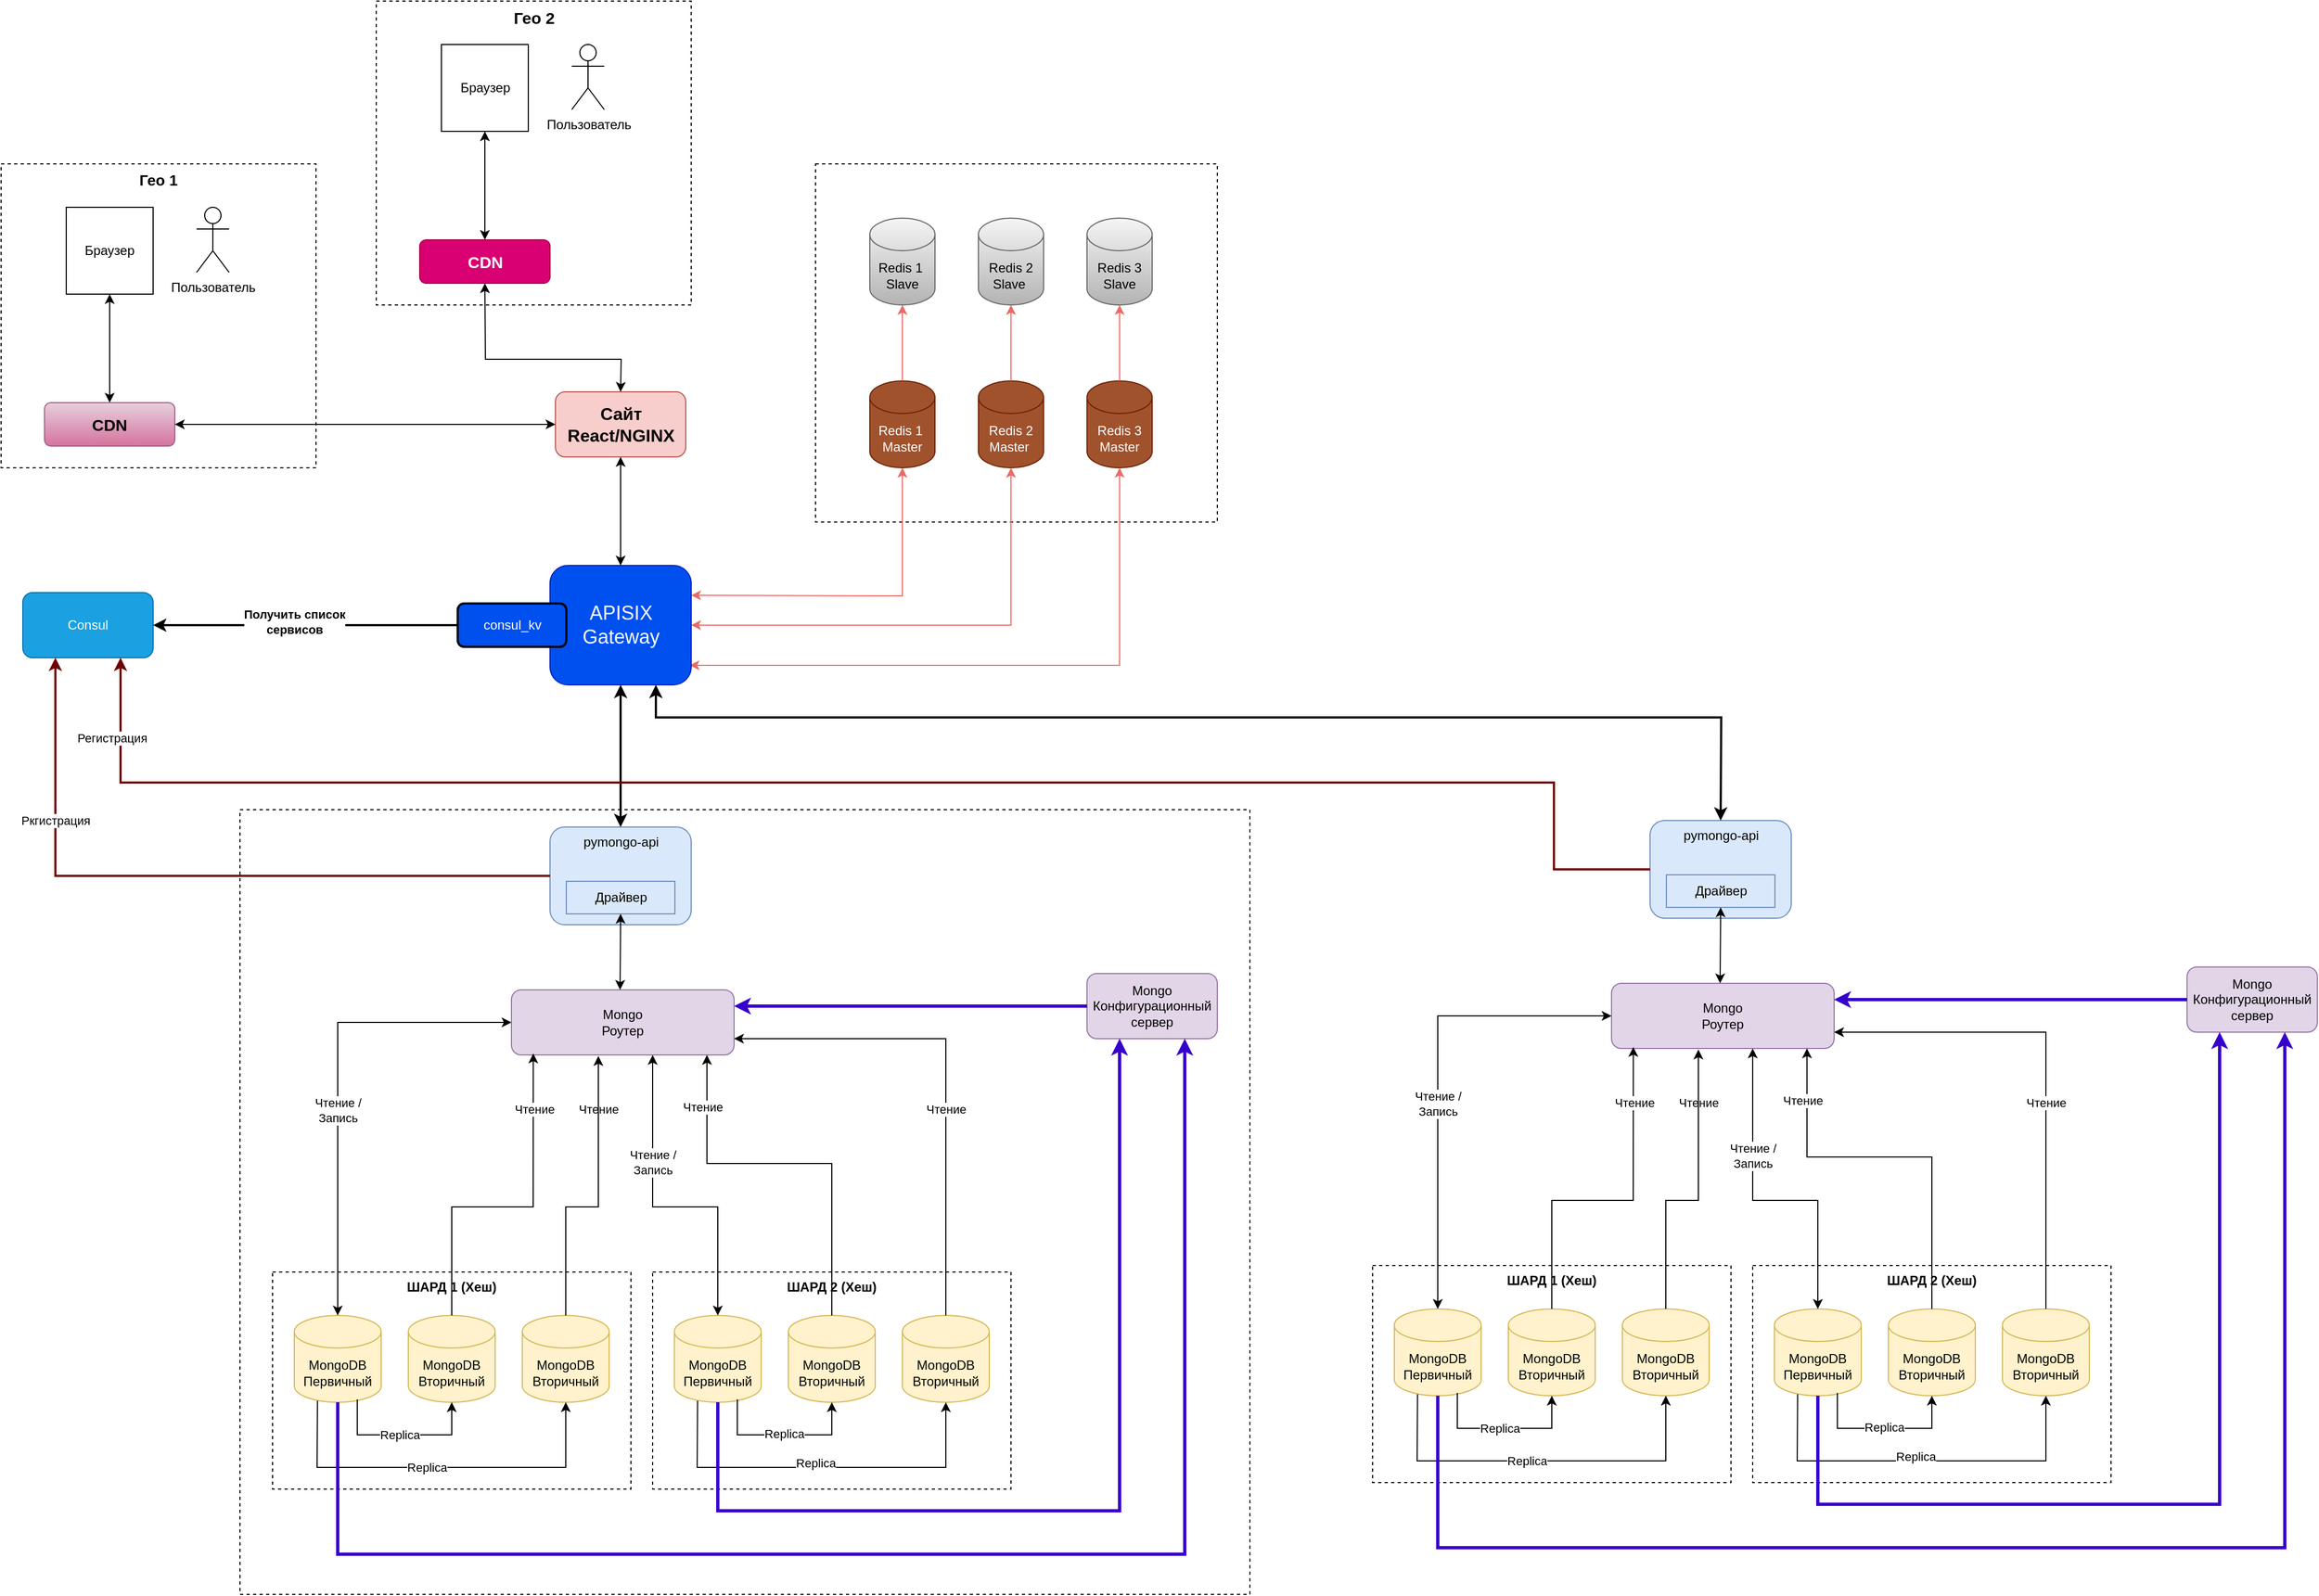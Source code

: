 <mxfile version="24.7.5">
  <diagram name="Page-1" id="-H_mtQnk-PTXWXPvYvuk">
    <mxGraphModel dx="3367" dy="2125" grid="1" gridSize="10" guides="1" tooltips="1" connect="1" arrows="1" fold="1" page="1" pageScale="1" pageWidth="1169" pageHeight="827" math="0" shadow="0">
      <root>
        <mxCell id="0" />
        <mxCell id="1" parent="0" />
        <mxCell id="ZUUHOJg07b7I1cJOD8nX-75" value="" style="rounded=0;whiteSpace=wrap;html=1;dashed=1;" vertex="1" parent="1">
          <mxGeometry x="560" y="-380" width="370" height="330" as="geometry" />
        </mxCell>
        <mxCell id="ZUUHOJg07b7I1cJOD8nX-64" value="&lt;b&gt;&lt;font style=&quot;font-size: 14px;&quot;&gt;Гео 1&lt;/font&gt;&lt;/b&gt;" style="rounded=0;whiteSpace=wrap;html=1;dashed=1;verticalAlign=top;" vertex="1" parent="1">
          <mxGeometry x="-190" y="-380" width="290" height="280" as="geometry" />
        </mxCell>
        <mxCell id="ZUUHOJg07b7I1cJOD8nX-44" value="" style="rounded=0;whiteSpace=wrap;html=1;dashed=1;" vertex="1" parent="1">
          <mxGeometry x="30" y="215" width="930" height="723" as="geometry" />
        </mxCell>
        <mxCell id="fE4snNQdPKnm9zDVm4k2-3" value="&lt;b&gt;ШАРД 1 (Хеш)&lt;/b&gt;" style="rounded=0;whiteSpace=wrap;html=1;dashed=1;verticalAlign=top;" parent="1" vertex="1">
          <mxGeometry x="60" y="641" width="330" height="200" as="geometry" />
        </mxCell>
        <mxCell id="zA23MoTUsTF4_91t8viU-2" value="MongoDB&lt;div&gt;Первичный&lt;/div&gt;" style="shape=cylinder3;whiteSpace=wrap;html=1;boundedLbl=1;backgroundOutline=1;size=15;fillColor=#fff2cc;strokeColor=#d6b656;" parent="1" vertex="1">
          <mxGeometry x="80" y="681" width="80" height="80" as="geometry" />
        </mxCell>
        <mxCell id="fE4snNQdPKnm9zDVm4k2-55" style="edgeStyle=orthogonalEdgeStyle;rounded=0;orthogonalLoop=1;jettySize=auto;html=1;exitX=0.5;exitY=1;exitDx=0;exitDy=0;entryX=0.5;entryY=1;entryDx=0;entryDy=0;" parent="1" source="zA23MoTUsTF4_91t8viU-3" target="fE4snNQdPKnm9zDVm4k2-12" edge="1">
          <mxGeometry relative="1" as="geometry" />
        </mxCell>
        <mxCell id="zA23MoTUsTF4_91t8viU-3" value="pymongo-api" style="rounded=1;whiteSpace=wrap;html=1;verticalAlign=top;fillColor=#dae8fc;strokeColor=#6c8ebf;" parent="1" vertex="1">
          <mxGeometry x="315.5" y="231" width="130" height="90" as="geometry" />
        </mxCell>
        <mxCell id="zA23MoTUsTF4_91t8viU-4" style="edgeStyle=orthogonalEdgeStyle;rounded=0;orthogonalLoop=1;jettySize=auto;html=1;exitX=0.5;exitY=1;exitDx=0;exitDy=0;" parent="1" source="zA23MoTUsTF4_91t8viU-3" target="zA23MoTUsTF4_91t8viU-3" edge="1">
          <mxGeometry relative="1" as="geometry" />
        </mxCell>
        <mxCell id="fE4snNQdPKnm9zDVm4k2-1" value="MongoDB&lt;div&gt;Вторичный&lt;/div&gt;" style="shape=cylinder3;whiteSpace=wrap;html=1;boundedLbl=1;backgroundOutline=1;size=15;fillColor=#fff2cc;strokeColor=#d6b656;" parent="1" vertex="1">
          <mxGeometry x="185" y="681" width="80" height="80" as="geometry" />
        </mxCell>
        <mxCell id="fE4snNQdPKnm9zDVm4k2-2" value="MongoDB&lt;div&gt;Вторичный&lt;/div&gt;" style="shape=cylinder3;whiteSpace=wrap;html=1;boundedLbl=1;backgroundOutline=1;size=15;fillColor=#fff2cc;strokeColor=#d6b656;" parent="1" vertex="1">
          <mxGeometry x="290" y="681" width="80" height="80" as="geometry" />
        </mxCell>
        <mxCell id="fE4snNQdPKnm9zDVm4k2-4" value="Mongo&lt;div&gt;Роутер&lt;/div&gt;" style="rounded=1;whiteSpace=wrap;html=1;fillColor=#e1d5e7;strokeColor=#9673a6;" parent="1" vertex="1">
          <mxGeometry x="280" y="381" width="205" height="60" as="geometry" />
        </mxCell>
        <mxCell id="fE4snNQdPKnm9zDVm4k2-10" value="Mongo&lt;div&gt;Конфигурационный&lt;/div&gt;&lt;div&gt;сервер&lt;/div&gt;" style="rounded=1;whiteSpace=wrap;html=1;fillColor=#e1d5e7;strokeColor=#9673a6;" parent="1" vertex="1">
          <mxGeometry x="810" y="366" width="120" height="60" as="geometry" />
        </mxCell>
        <mxCell id="fE4snNQdPKnm9zDVm4k2-12" value="Драйвер" style="rounded=0;whiteSpace=wrap;html=1;fillColor=#dae8fc;strokeColor=#6c8ebf;" parent="1" vertex="1">
          <mxGeometry x="330.5" y="281" width="100" height="30" as="geometry" />
        </mxCell>
        <mxCell id="fE4snNQdPKnm9zDVm4k2-14" value="" style="endArrow=classic;startArrow=classic;html=1;rounded=0;entryX=0;entryY=0.5;entryDx=0;entryDy=0;" parent="1" source="zA23MoTUsTF4_91t8viU-2" target="fE4snNQdPKnm9zDVm4k2-4" edge="1">
          <mxGeometry width="50" height="50" relative="1" as="geometry">
            <mxPoint x="190" y="571" as="sourcePoint" />
            <mxPoint x="180" y="431" as="targetPoint" />
            <Array as="points">
              <mxPoint x="120" y="581" />
              <mxPoint x="120" y="411" />
            </Array>
          </mxGeometry>
        </mxCell>
        <mxCell id="fE4snNQdPKnm9zDVm4k2-21" value="Чтение /&lt;div&gt;Запись&lt;/div&gt;" style="edgeLabel;html=1;align=center;verticalAlign=middle;resizable=0;points=[];" parent="fE4snNQdPKnm9zDVm4k2-14" vertex="1" connectable="0">
          <mxGeometry x="0.114" y="-2" relative="1" as="geometry">
            <mxPoint x="-2" y="50" as="offset" />
          </mxGeometry>
        </mxCell>
        <mxCell id="fE4snNQdPKnm9zDVm4k2-15" value="" style="endArrow=classic;html=1;rounded=0;exitX=0.267;exitY=0.983;exitDx=0;exitDy=0;exitPerimeter=0;" parent="1" source="zA23MoTUsTF4_91t8viU-2" target="fE4snNQdPKnm9zDVm4k2-2" edge="1">
          <mxGeometry width="50" height="50" relative="1" as="geometry">
            <mxPoint x="160" y="971" as="sourcePoint" />
            <mxPoint x="210" y="921" as="targetPoint" />
            <Array as="points">
              <mxPoint x="101" y="821" />
              <mxPoint x="330" y="821" />
            </Array>
          </mxGeometry>
        </mxCell>
        <mxCell id="fE4snNQdPKnm9zDVm4k2-47" value="Replica" style="edgeLabel;html=1;align=center;verticalAlign=middle;resizable=0;points=[];" parent="fE4snNQdPKnm9zDVm4k2-15" vertex="1" connectable="0">
          <mxGeometry x="-0.075" y="4" relative="1" as="geometry">
            <mxPoint y="4" as="offset" />
          </mxGeometry>
        </mxCell>
        <mxCell id="fE4snNQdPKnm9zDVm4k2-16" value="" style="endArrow=classic;html=1;rounded=0;exitX=0.725;exitY=0.967;exitDx=0;exitDy=0;exitPerimeter=0;entryX=0.5;entryY=1;entryDx=0;entryDy=0;entryPerimeter=0;" parent="1" source="zA23MoTUsTF4_91t8viU-2" target="fE4snNQdPKnm9zDVm4k2-1" edge="1">
          <mxGeometry width="50" height="50" relative="1" as="geometry">
            <mxPoint x="180" y="961" as="sourcePoint" />
            <mxPoint x="230" y="911" as="targetPoint" />
            <Array as="points">
              <mxPoint x="138" y="791" />
              <mxPoint x="225" y="791" />
            </Array>
          </mxGeometry>
        </mxCell>
        <mxCell id="fE4snNQdPKnm9zDVm4k2-46" value="Replica" style="edgeLabel;html=1;align=center;verticalAlign=middle;resizable=0;points=[];" parent="fE4snNQdPKnm9zDVm4k2-16" vertex="1" connectable="0">
          <mxGeometry x="-0.047" relative="1" as="geometry">
            <mxPoint as="offset" />
          </mxGeometry>
        </mxCell>
        <mxCell id="fE4snNQdPKnm9zDVm4k2-17" value="" style="endArrow=classic;startArrow=none;html=1;rounded=0;exitX=0.5;exitY=0;exitDx=0;exitDy=0;exitPerimeter=0;endFill=1;startFill=0;entryX=0.098;entryY=0.978;entryDx=0;entryDy=0;entryPerimeter=0;" parent="1" source="fE4snNQdPKnm9zDVm4k2-1" target="fE4snNQdPKnm9zDVm4k2-4" edge="1">
          <mxGeometry width="50" height="50" relative="1" as="geometry">
            <mxPoint x="130" y="691" as="sourcePoint" />
            <mxPoint x="240" y="411" as="targetPoint" />
            <Array as="points">
              <mxPoint x="225" y="581" />
              <mxPoint x="300" y="581" />
            </Array>
          </mxGeometry>
        </mxCell>
        <mxCell id="fE4snNQdPKnm9zDVm4k2-20" value="Чтение" style="edgeLabel;html=1;align=center;verticalAlign=middle;resizable=0;points=[];" parent="fE4snNQdPKnm9zDVm4k2-17" vertex="1" connectable="0">
          <mxGeometry x="0.442" y="1" relative="1" as="geometry">
            <mxPoint x="61" y="-37" as="offset" />
          </mxGeometry>
        </mxCell>
        <mxCell id="h_0z45_PfAN2kqjZtXE0-2" value="Чтение" style="edgeLabel;html=1;align=center;verticalAlign=middle;resizable=0;points=[];" parent="fE4snNQdPKnm9zDVm4k2-17" vertex="1" connectable="0">
          <mxGeometry x="0.619" y="-1" relative="1" as="geometry">
            <mxPoint y="-9" as="offset" />
          </mxGeometry>
        </mxCell>
        <mxCell id="fE4snNQdPKnm9zDVm4k2-18" value="" style="endArrow=classic;startArrow=none;html=1;rounded=0;exitX=0.5;exitY=0;exitDx=0;exitDy=0;exitPerimeter=0;endFill=1;startFill=0;" parent="1" source="fE4snNQdPKnm9zDVm4k2-2" edge="1">
          <mxGeometry width="50" height="50" relative="1" as="geometry">
            <mxPoint x="235" y="691" as="sourcePoint" />
            <mxPoint x="360" y="442" as="targetPoint" />
            <Array as="points">
              <mxPoint x="330" y="581" />
              <mxPoint x="360" y="581" />
            </Array>
          </mxGeometry>
        </mxCell>
        <mxCell id="fE4snNQdPKnm9zDVm4k2-22" value="&lt;b&gt;ШАРД 2 (Хеш)&lt;/b&gt;" style="rounded=0;whiteSpace=wrap;html=1;dashed=1;verticalAlign=top;" parent="1" vertex="1">
          <mxGeometry x="410" y="641" width="330" height="200" as="geometry" />
        </mxCell>
        <mxCell id="fE4snNQdPKnm9zDVm4k2-23" value="MongoDB&lt;div&gt;Первичный&lt;/div&gt;" style="shape=cylinder3;whiteSpace=wrap;html=1;boundedLbl=1;backgroundOutline=1;size=15;fillColor=#fff2cc;strokeColor=#d6b656;" parent="1" vertex="1">
          <mxGeometry x="430" y="681" width="80" height="80" as="geometry" />
        </mxCell>
        <mxCell id="fE4snNQdPKnm9zDVm4k2-24" value="MongoDB&lt;div&gt;Вторичный&lt;/div&gt;" style="shape=cylinder3;whiteSpace=wrap;html=1;boundedLbl=1;backgroundOutline=1;size=15;fillColor=#fff2cc;strokeColor=#d6b656;" parent="1" vertex="1">
          <mxGeometry x="535" y="681" width="80" height="80" as="geometry" />
        </mxCell>
        <mxCell id="fE4snNQdPKnm9zDVm4k2-25" value="MongoDB&lt;div&gt;Вторичный&lt;/div&gt;" style="shape=cylinder3;whiteSpace=wrap;html=1;boundedLbl=1;backgroundOutline=1;size=15;fillColor=#fff2cc;strokeColor=#d6b656;" parent="1" vertex="1">
          <mxGeometry x="640" y="681" width="80" height="80" as="geometry" />
        </mxCell>
        <mxCell id="fE4snNQdPKnm9zDVm4k2-26" value="" style="endArrow=classic;startArrow=classic;html=1;rounded=0;" parent="1" source="fE4snNQdPKnm9zDVm4k2-23" edge="1">
          <mxGeometry width="50" height="50" relative="1" as="geometry">
            <mxPoint x="540" y="571" as="sourcePoint" />
            <mxPoint x="410" y="441" as="targetPoint" />
            <Array as="points">
              <mxPoint x="470" y="581" />
              <mxPoint x="410" y="581" />
            </Array>
          </mxGeometry>
        </mxCell>
        <mxCell id="fE4snNQdPKnm9zDVm4k2-27" value="Чтение /&lt;div&gt;Запись&lt;/div&gt;" style="edgeLabel;html=1;align=center;verticalAlign=middle;resizable=0;points=[];" parent="fE4snNQdPKnm9zDVm4k2-26" vertex="1" connectable="0">
          <mxGeometry x="0.114" y="-2" relative="1" as="geometry">
            <mxPoint x="-2" y="-34" as="offset" />
          </mxGeometry>
        </mxCell>
        <mxCell id="fE4snNQdPKnm9zDVm4k2-28" value="" style="endArrow=classic;html=1;rounded=0;exitX=0.267;exitY=0.983;exitDx=0;exitDy=0;exitPerimeter=0;" parent="1" source="fE4snNQdPKnm9zDVm4k2-23" target="fE4snNQdPKnm9zDVm4k2-25" edge="1">
          <mxGeometry width="50" height="50" relative="1" as="geometry">
            <mxPoint x="510" y="971" as="sourcePoint" />
            <mxPoint x="560" y="921" as="targetPoint" />
            <Array as="points">
              <mxPoint x="451" y="821" />
              <mxPoint x="680" y="821" />
            </Array>
          </mxGeometry>
        </mxCell>
        <mxCell id="fE4snNQdPKnm9zDVm4k2-49" value="Replica" style="edgeLabel;html=1;align=center;verticalAlign=middle;resizable=0;points=[];" parent="fE4snNQdPKnm9zDVm4k2-28" vertex="1" connectable="0">
          <mxGeometry x="-0.052" y="4" relative="1" as="geometry">
            <mxPoint x="4" as="offset" />
          </mxGeometry>
        </mxCell>
        <mxCell id="fE4snNQdPKnm9zDVm4k2-29" value="" style="endArrow=classic;html=1;rounded=0;exitX=0.725;exitY=0.967;exitDx=0;exitDy=0;exitPerimeter=0;entryX=0.5;entryY=1;entryDx=0;entryDy=0;entryPerimeter=0;" parent="1" source="fE4snNQdPKnm9zDVm4k2-23" target="fE4snNQdPKnm9zDVm4k2-24" edge="1">
          <mxGeometry width="50" height="50" relative="1" as="geometry">
            <mxPoint x="530" y="961" as="sourcePoint" />
            <mxPoint x="580" y="911" as="targetPoint" />
            <Array as="points">
              <mxPoint x="488" y="791" />
              <mxPoint x="575" y="791" />
            </Array>
          </mxGeometry>
        </mxCell>
        <mxCell id="fE4snNQdPKnm9zDVm4k2-48" value="Replica" style="edgeLabel;html=1;align=center;verticalAlign=middle;resizable=0;points=[];" parent="fE4snNQdPKnm9zDVm4k2-29" vertex="1" connectable="0">
          <mxGeometry x="-0.261" y="1" relative="1" as="geometry">
            <mxPoint x="20" as="offset" />
          </mxGeometry>
        </mxCell>
        <mxCell id="fE4snNQdPKnm9zDVm4k2-30" value="" style="endArrow=classic;startArrow=none;html=1;rounded=0;exitX=0.5;exitY=0;exitDx=0;exitDy=0;exitPerimeter=0;endFill=1;startFill=0;" parent="1" source="fE4snNQdPKnm9zDVm4k2-24" edge="1">
          <mxGeometry width="50" height="50" relative="1" as="geometry">
            <mxPoint x="480" y="691" as="sourcePoint" />
            <mxPoint x="460" y="441" as="targetPoint" />
            <Array as="points">
              <mxPoint x="575" y="541" />
              <mxPoint x="460" y="541" />
            </Array>
          </mxGeometry>
        </mxCell>
        <mxCell id="fE4snNQdPKnm9zDVm4k2-31" value="Чтение" style="edgeLabel;html=1;align=center;verticalAlign=middle;resizable=0;points=[];" parent="fE4snNQdPKnm9zDVm4k2-30" vertex="1" connectable="0">
          <mxGeometry x="0.442" y="1" relative="1" as="geometry">
            <mxPoint x="-3" y="-51" as="offset" />
          </mxGeometry>
        </mxCell>
        <mxCell id="fE4snNQdPKnm9zDVm4k2-52" value="" style="endArrow=classic;startArrow=classic;html=1;rounded=0;entryX=0.5;entryY=1;entryDx=0;entryDy=0;" parent="1" target="fE4snNQdPKnm9zDVm4k2-12" edge="1">
          <mxGeometry width="50" height="50" relative="1" as="geometry">
            <mxPoint x="380" y="381" as="sourcePoint" />
            <mxPoint x="470" y="331" as="targetPoint" />
            <Array as="points" />
          </mxGeometry>
        </mxCell>
        <mxCell id="fE4snNQdPKnm9zDVm4k2-57" value="" style="endArrow=classic;html=1;rounded=0;exitX=0;exitY=0.5;exitDx=0;exitDy=0;entryX=1;entryY=0.25;entryDx=0;entryDy=0;fillColor=#6a00ff;strokeColor=#3700CC;strokeWidth=3;" parent="1" source="fE4snNQdPKnm9zDVm4k2-10" target="fE4snNQdPKnm9zDVm4k2-4" edge="1">
          <mxGeometry width="50" height="50" relative="1" as="geometry">
            <mxPoint x="1130" y="561" as="sourcePoint" />
            <mxPoint x="230" y="501" as="targetPoint" />
            <Array as="points" />
          </mxGeometry>
        </mxCell>
        <mxCell id="fE4snNQdPKnm9zDVm4k2-62" value="" style="endArrow=classic;html=1;rounded=0;entryX=0.25;entryY=1;entryDx=0;entryDy=0;fillColor=#6d8764;strokeColor=#3700CC;strokeWidth=3;" parent="1" source="fE4snNQdPKnm9zDVm4k2-23" target="fE4snNQdPKnm9zDVm4k2-10" edge="1">
          <mxGeometry width="50" height="50" relative="1" as="geometry">
            <mxPoint x="828" y="771" as="sourcePoint" />
            <mxPoint x="1308" y="451" as="targetPoint" />
            <Array as="points">
              <mxPoint x="470" y="861" />
              <mxPoint x="840" y="861" />
            </Array>
          </mxGeometry>
        </mxCell>
        <mxCell id="h_0z45_PfAN2kqjZtXE0-3" value="" style="endArrow=classic;html=1;rounded=0;exitX=0.5;exitY=0;exitDx=0;exitDy=0;exitPerimeter=0;entryX=1;entryY=0.75;entryDx=0;entryDy=0;" parent="1" source="fE4snNQdPKnm9zDVm4k2-25" target="fE4snNQdPKnm9zDVm4k2-4" edge="1">
          <mxGeometry width="50" height="50" relative="1" as="geometry">
            <mxPoint x="640" y="601" as="sourcePoint" />
            <mxPoint x="690" y="551" as="targetPoint" />
            <Array as="points">
              <mxPoint x="680" y="426" />
            </Array>
          </mxGeometry>
        </mxCell>
        <mxCell id="h_0z45_PfAN2kqjZtXE0-4" value="Чтение" style="edgeLabel;html=1;align=center;verticalAlign=middle;resizable=0;points=[];" parent="h_0z45_PfAN2kqjZtXE0-3" vertex="1" connectable="0">
          <mxGeometry x="-0.444" y="-3" relative="1" as="geometry">
            <mxPoint x="-3" y="-65" as="offset" />
          </mxGeometry>
        </mxCell>
        <mxCell id="h_0z45_PfAN2kqjZtXE0-5" value="" style="endArrow=classic;html=1;rounded=0;fillColor=#6d8764;strokeColor=#3700CC;strokeWidth=3;exitX=0.5;exitY=1;exitDx=0;exitDy=0;exitPerimeter=0;entryX=0.75;entryY=1;entryDx=0;entryDy=0;" parent="1" source="zA23MoTUsTF4_91t8viU-2" target="fE4snNQdPKnm9zDVm4k2-10" edge="1">
          <mxGeometry width="50" height="50" relative="1" as="geometry">
            <mxPoint x="480" y="771" as="sourcePoint" />
            <mxPoint x="870" y="431" as="targetPoint" />
            <Array as="points">
              <mxPoint x="120" y="901" />
              <mxPoint x="900" y="901" />
            </Array>
          </mxGeometry>
        </mxCell>
        <mxCell id="h_0z45_PfAN2kqjZtXE0-6" value="Redis 1&amp;nbsp;&lt;div&gt;Master&lt;/div&gt;" style="shape=cylinder3;whiteSpace=wrap;html=1;boundedLbl=1;backgroundOutline=1;size=15;fillColor=#a0522d;fontColor=#ffffff;strokeColor=#6D1F00;" parent="1" vertex="1">
          <mxGeometry x="610" y="-180" width="60" height="80" as="geometry" />
        </mxCell>
        <mxCell id="h_0z45_PfAN2kqjZtXE0-7" value="Redis 2&lt;div&gt;Master&amp;nbsp;&lt;/div&gt;" style="shape=cylinder3;whiteSpace=wrap;html=1;boundedLbl=1;backgroundOutline=1;size=15;fillColor=#a0522d;fontColor=#ffffff;strokeColor=#6D1F00;" parent="1" vertex="1">
          <mxGeometry x="710" y="-180" width="60" height="80" as="geometry" />
        </mxCell>
        <mxCell id="h_0z45_PfAN2kqjZtXE0-8" value="Redis 3&lt;div&gt;Master&lt;/div&gt;" style="shape=cylinder3;whiteSpace=wrap;html=1;boundedLbl=1;backgroundOutline=1;size=15;fillColor=#a0522d;fontColor=#ffffff;strokeColor=#6D1F00;" parent="1" vertex="1">
          <mxGeometry x="810" y="-180" width="60" height="80" as="geometry" />
        </mxCell>
        <mxCell id="h_0z45_PfAN2kqjZtXE0-9" value="" style="endArrow=classic;startArrow=classic;html=1;rounded=0;exitX=1;exitY=0.25;exitDx=0;exitDy=0;entryX=0.5;entryY=1;entryDx=0;entryDy=0;entryPerimeter=0;strokeColor=#EA6B66;" parent="1" source="sDWlYGzEtcIm2p-hr4Me-1" target="h_0z45_PfAN2kqjZtXE0-6" edge="1">
          <mxGeometry width="50" height="50" relative="1" as="geometry">
            <mxPoint x="520" y="223" as="sourcePoint" />
            <mxPoint x="550" y="143" as="targetPoint" />
            <Array as="points">
              <mxPoint x="640" y="18" />
            </Array>
          </mxGeometry>
        </mxCell>
        <mxCell id="h_0z45_PfAN2kqjZtXE0-10" value="" style="endArrow=classic;startArrow=classic;html=1;rounded=0;exitX=1;exitY=0.5;exitDx=0;exitDy=0;entryX=0.5;entryY=1;entryDx=0;entryDy=0;entryPerimeter=0;strokeColor=#EA6B66;" parent="1" source="sDWlYGzEtcIm2p-hr4Me-1" target="h_0z45_PfAN2kqjZtXE0-7" edge="1">
          <mxGeometry width="50" height="50" relative="1" as="geometry">
            <mxPoint x="460" y="193" as="sourcePoint" />
            <mxPoint x="650" y="143" as="targetPoint" />
            <Array as="points">
              <mxPoint x="740" y="45" />
            </Array>
          </mxGeometry>
        </mxCell>
        <mxCell id="h_0z45_PfAN2kqjZtXE0-11" value="" style="endArrow=classic;startArrow=classic;html=1;rounded=0;exitX=0.989;exitY=0.836;exitDx=0;exitDy=0;entryX=0.5;entryY=1;entryDx=0;entryDy=0;entryPerimeter=0;strokeColor=#EA6B66;exitPerimeter=0;" parent="1" source="sDWlYGzEtcIm2p-hr4Me-1" target="h_0z45_PfAN2kqjZtXE0-8" edge="1">
          <mxGeometry width="50" height="50" relative="1" as="geometry">
            <mxPoint x="456" y="218" as="sourcePoint" />
            <mxPoint x="750" y="143" as="targetPoint" />
            <Array as="points">
              <mxPoint x="840" y="82" />
            </Array>
          </mxGeometry>
        </mxCell>
        <mxCell id="h_0z45_PfAN2kqjZtXE0-12" value="Redis 1&amp;nbsp;&lt;div&gt;Slave&lt;/div&gt;" style="shape=cylinder3;whiteSpace=wrap;html=1;boundedLbl=1;backgroundOutline=1;size=15;fillColor=#f5f5f5;strokeColor=#666666;gradientColor=#b3b3b3;" parent="1" vertex="1">
          <mxGeometry x="610" y="-330" width="60" height="80" as="geometry" />
        </mxCell>
        <mxCell id="h_0z45_PfAN2kqjZtXE0-13" value="Redis 2&lt;div&gt;Slave&amp;nbsp;&lt;/div&gt;" style="shape=cylinder3;whiteSpace=wrap;html=1;boundedLbl=1;backgroundOutline=1;size=15;fillColor=#f5f5f5;strokeColor=#666666;gradientColor=#b3b3b3;" parent="1" vertex="1">
          <mxGeometry x="710" y="-330" width="60" height="80" as="geometry" />
        </mxCell>
        <mxCell id="h_0z45_PfAN2kqjZtXE0-14" value="Redis 3&lt;div&gt;Slave&lt;/div&gt;" style="shape=cylinder3;whiteSpace=wrap;html=1;boundedLbl=1;backgroundOutline=1;size=15;fillColor=#f5f5f5;strokeColor=#666666;gradientColor=#b3b3b3;" parent="1" vertex="1">
          <mxGeometry x="810" y="-330" width="60" height="80" as="geometry" />
        </mxCell>
        <mxCell id="h_0z45_PfAN2kqjZtXE0-15" value="" style="endArrow=classic;html=1;rounded=0;exitX=0.5;exitY=0;exitDx=0;exitDy=0;exitPerimeter=0;entryX=0.5;entryY=1;entryDx=0;entryDy=0;entryPerimeter=0;strokeColor=#EA6B66;" parent="1" source="h_0z45_PfAN2kqjZtXE0-6" target="h_0z45_PfAN2kqjZtXE0-12" edge="1">
          <mxGeometry width="50" height="50" relative="1" as="geometry">
            <mxPoint x="650" y="-190" as="sourcePoint" />
            <mxPoint x="700" y="-240" as="targetPoint" />
          </mxGeometry>
        </mxCell>
        <mxCell id="h_0z45_PfAN2kqjZtXE0-16" value="" style="endArrow=classic;html=1;rounded=0;exitX=0.5;exitY=0;exitDx=0;exitDy=0;exitPerimeter=0;strokeColor=#EA6B66;" parent="1" source="h_0z45_PfAN2kqjZtXE0-7" target="h_0z45_PfAN2kqjZtXE0-13" edge="1">
          <mxGeometry width="50" height="50" relative="1" as="geometry">
            <mxPoint x="870" y="-190" as="sourcePoint" />
            <mxPoint x="920" y="-240" as="targetPoint" />
          </mxGeometry>
        </mxCell>
        <mxCell id="h_0z45_PfAN2kqjZtXE0-17" value="" style="endArrow=classic;html=1;rounded=0;entryX=0.5;entryY=1;entryDx=0;entryDy=0;entryPerimeter=0;strokeColor=#EA6B66;" parent="1" target="h_0z45_PfAN2kqjZtXE0-14" edge="1">
          <mxGeometry width="50" height="50" relative="1" as="geometry">
            <mxPoint x="840" y="-180" as="sourcePoint" />
            <mxPoint x="940" y="-240" as="targetPoint" />
          </mxGeometry>
        </mxCell>
        <mxCell id="sDWlYGzEtcIm2p-hr4Me-1" value="&lt;span style=&quot;font-family: &amp;quot;YS Text&amp;quot;, Arial, Helvetica, sans-serif; font-size: 18px; text-align: start; white-space-collapse: preserve;&quot;&gt;APISIX Gateway&lt;/span&gt;" style="rounded=1;whiteSpace=wrap;html=1;fillColor=#0050ef;strokeColor=#001DBC;fontColor=#ffffff;" parent="1" vertex="1">
          <mxGeometry x="315.5" y="-10" width="130" height="110" as="geometry" />
        </mxCell>
        <mxCell id="ZUUHOJg07b7I1cJOD8nX-1" value="&lt;font style=&quot;font-size: 16px;&quot;&gt;&lt;b&gt;Сайт&lt;/b&gt;&lt;/font&gt;&lt;div style=&quot;font-size: 16px;&quot;&gt;&lt;font style=&quot;font-size: 16px;&quot;&gt;&lt;b&gt;React/NGINX&lt;/b&gt;&lt;/font&gt;&lt;/div&gt;" style="rounded=1;whiteSpace=wrap;html=1;fillColor=#f8cecc;strokeColor=#b85450;" vertex="1" parent="1">
          <mxGeometry x="320.5" y="-170" width="120" height="60" as="geometry" />
        </mxCell>
        <mxCell id="ZUUHOJg07b7I1cJOD8nX-2" value="" style="endArrow=classic;startArrow=classic;html=1;rounded=0;entryX=0.5;entryY=1;entryDx=0;entryDy=0;exitX=0.5;exitY=0;exitDx=0;exitDy=0;" edge="1" parent="1" source="sDWlYGzEtcIm2p-hr4Me-1" target="ZUUHOJg07b7I1cJOD8nX-1">
          <mxGeometry width="50" height="50" relative="1" as="geometry">
            <mxPoint x="350.5" y="-10" as="sourcePoint" />
            <mxPoint x="400.5" y="-60" as="targetPoint" />
            <Array as="points" />
          </mxGeometry>
        </mxCell>
        <mxCell id="ZUUHOJg07b7I1cJOD8nX-5" value="&lt;b&gt;ШАРД 1 (Хеш)&lt;/b&gt;" style="rounded=0;whiteSpace=wrap;html=1;dashed=1;verticalAlign=top;" vertex="1" parent="1">
          <mxGeometry x="1073" y="635" width="330" height="200" as="geometry" />
        </mxCell>
        <mxCell id="ZUUHOJg07b7I1cJOD8nX-6" value="MongoDB&lt;div&gt;Первичный&lt;/div&gt;" style="shape=cylinder3;whiteSpace=wrap;html=1;boundedLbl=1;backgroundOutline=1;size=15;fillColor=#fff2cc;strokeColor=#d6b656;" vertex="1" parent="1">
          <mxGeometry x="1093" y="675" width="80" height="80" as="geometry" />
        </mxCell>
        <mxCell id="ZUUHOJg07b7I1cJOD8nX-7" style="edgeStyle=orthogonalEdgeStyle;rounded=0;orthogonalLoop=1;jettySize=auto;html=1;exitX=0.5;exitY=1;exitDx=0;exitDy=0;entryX=0.5;entryY=1;entryDx=0;entryDy=0;" edge="1" parent="1" source="ZUUHOJg07b7I1cJOD8nX-8" target="ZUUHOJg07b7I1cJOD8nX-14">
          <mxGeometry relative="1" as="geometry" />
        </mxCell>
        <mxCell id="ZUUHOJg07b7I1cJOD8nX-8" value="pymongo-api" style="rounded=1;whiteSpace=wrap;html=1;verticalAlign=top;fillColor=#dae8fc;strokeColor=#6c8ebf;" vertex="1" parent="1">
          <mxGeometry x="1328.5" y="225" width="130" height="90" as="geometry" />
        </mxCell>
        <mxCell id="ZUUHOJg07b7I1cJOD8nX-9" style="edgeStyle=orthogonalEdgeStyle;rounded=0;orthogonalLoop=1;jettySize=auto;html=1;exitX=0.5;exitY=1;exitDx=0;exitDy=0;" edge="1" parent="1" source="ZUUHOJg07b7I1cJOD8nX-8" target="ZUUHOJg07b7I1cJOD8nX-8">
          <mxGeometry relative="1" as="geometry" />
        </mxCell>
        <mxCell id="ZUUHOJg07b7I1cJOD8nX-10" value="MongoDB&lt;div&gt;Вторичный&lt;/div&gt;" style="shape=cylinder3;whiteSpace=wrap;html=1;boundedLbl=1;backgroundOutline=1;size=15;fillColor=#fff2cc;strokeColor=#d6b656;" vertex="1" parent="1">
          <mxGeometry x="1198" y="675" width="80" height="80" as="geometry" />
        </mxCell>
        <mxCell id="ZUUHOJg07b7I1cJOD8nX-11" value="MongoDB&lt;div&gt;Вторичный&lt;/div&gt;" style="shape=cylinder3;whiteSpace=wrap;html=1;boundedLbl=1;backgroundOutline=1;size=15;fillColor=#fff2cc;strokeColor=#d6b656;" vertex="1" parent="1">
          <mxGeometry x="1303" y="675" width="80" height="80" as="geometry" />
        </mxCell>
        <mxCell id="ZUUHOJg07b7I1cJOD8nX-12" value="Mongo&lt;div&gt;Роутер&lt;/div&gt;" style="rounded=1;whiteSpace=wrap;html=1;fillColor=#e1d5e7;strokeColor=#9673a6;" vertex="1" parent="1">
          <mxGeometry x="1293" y="375" width="205" height="60" as="geometry" />
        </mxCell>
        <mxCell id="ZUUHOJg07b7I1cJOD8nX-13" value="Mongo&lt;div&gt;Конфигурационный&lt;/div&gt;&lt;div&gt;сервер&lt;/div&gt;" style="rounded=1;whiteSpace=wrap;html=1;fillColor=#e1d5e7;strokeColor=#9673a6;" vertex="1" parent="1">
          <mxGeometry x="1823" y="360" width="120" height="60" as="geometry" />
        </mxCell>
        <mxCell id="ZUUHOJg07b7I1cJOD8nX-14" value="Драйвер" style="rounded=0;whiteSpace=wrap;html=1;fillColor=#dae8fc;strokeColor=#6c8ebf;" vertex="1" parent="1">
          <mxGeometry x="1343.5" y="275" width="100" height="30" as="geometry" />
        </mxCell>
        <mxCell id="ZUUHOJg07b7I1cJOD8nX-15" value="" style="endArrow=classic;startArrow=classic;html=1;rounded=0;entryX=0;entryY=0.5;entryDx=0;entryDy=0;" edge="1" parent="1" source="ZUUHOJg07b7I1cJOD8nX-6" target="ZUUHOJg07b7I1cJOD8nX-12">
          <mxGeometry width="50" height="50" relative="1" as="geometry">
            <mxPoint x="1203" y="565" as="sourcePoint" />
            <mxPoint x="1193" y="425" as="targetPoint" />
            <Array as="points">
              <mxPoint x="1133" y="575" />
              <mxPoint x="1133" y="405" />
            </Array>
          </mxGeometry>
        </mxCell>
        <mxCell id="ZUUHOJg07b7I1cJOD8nX-16" value="Чтение /&lt;div&gt;Запись&lt;/div&gt;" style="edgeLabel;html=1;align=center;verticalAlign=middle;resizable=0;points=[];" vertex="1" connectable="0" parent="ZUUHOJg07b7I1cJOD8nX-15">
          <mxGeometry x="0.114" y="-2" relative="1" as="geometry">
            <mxPoint x="-2" y="50" as="offset" />
          </mxGeometry>
        </mxCell>
        <mxCell id="ZUUHOJg07b7I1cJOD8nX-17" value="" style="endArrow=classic;html=1;rounded=0;exitX=0.267;exitY=0.983;exitDx=0;exitDy=0;exitPerimeter=0;" edge="1" parent="1" source="ZUUHOJg07b7I1cJOD8nX-6" target="ZUUHOJg07b7I1cJOD8nX-11">
          <mxGeometry width="50" height="50" relative="1" as="geometry">
            <mxPoint x="1173" y="965" as="sourcePoint" />
            <mxPoint x="1223" y="915" as="targetPoint" />
            <Array as="points">
              <mxPoint x="1114" y="815" />
              <mxPoint x="1343" y="815" />
            </Array>
          </mxGeometry>
        </mxCell>
        <mxCell id="ZUUHOJg07b7I1cJOD8nX-18" value="Replica" style="edgeLabel;html=1;align=center;verticalAlign=middle;resizable=0;points=[];" vertex="1" connectable="0" parent="ZUUHOJg07b7I1cJOD8nX-17">
          <mxGeometry x="-0.075" y="4" relative="1" as="geometry">
            <mxPoint y="4" as="offset" />
          </mxGeometry>
        </mxCell>
        <mxCell id="ZUUHOJg07b7I1cJOD8nX-19" value="" style="endArrow=classic;html=1;rounded=0;exitX=0.725;exitY=0.967;exitDx=0;exitDy=0;exitPerimeter=0;entryX=0.5;entryY=1;entryDx=0;entryDy=0;entryPerimeter=0;" edge="1" parent="1" source="ZUUHOJg07b7I1cJOD8nX-6" target="ZUUHOJg07b7I1cJOD8nX-10">
          <mxGeometry width="50" height="50" relative="1" as="geometry">
            <mxPoint x="1193" y="955" as="sourcePoint" />
            <mxPoint x="1243" y="905" as="targetPoint" />
            <Array as="points">
              <mxPoint x="1151" y="785" />
              <mxPoint x="1238" y="785" />
            </Array>
          </mxGeometry>
        </mxCell>
        <mxCell id="ZUUHOJg07b7I1cJOD8nX-20" value="Replica" style="edgeLabel;html=1;align=center;verticalAlign=middle;resizable=0;points=[];" vertex="1" connectable="0" parent="ZUUHOJg07b7I1cJOD8nX-19">
          <mxGeometry x="-0.047" relative="1" as="geometry">
            <mxPoint as="offset" />
          </mxGeometry>
        </mxCell>
        <mxCell id="ZUUHOJg07b7I1cJOD8nX-21" value="" style="endArrow=classic;startArrow=none;html=1;rounded=0;exitX=0.5;exitY=0;exitDx=0;exitDy=0;exitPerimeter=0;endFill=1;startFill=0;entryX=0.098;entryY=0.978;entryDx=0;entryDy=0;entryPerimeter=0;" edge="1" parent="1" source="ZUUHOJg07b7I1cJOD8nX-10" target="ZUUHOJg07b7I1cJOD8nX-12">
          <mxGeometry width="50" height="50" relative="1" as="geometry">
            <mxPoint x="1143" y="685" as="sourcePoint" />
            <mxPoint x="1253" y="405" as="targetPoint" />
            <Array as="points">
              <mxPoint x="1238" y="575" />
              <mxPoint x="1313" y="575" />
            </Array>
          </mxGeometry>
        </mxCell>
        <mxCell id="ZUUHOJg07b7I1cJOD8nX-22" value="Чтение" style="edgeLabel;html=1;align=center;verticalAlign=middle;resizable=0;points=[];" vertex="1" connectable="0" parent="ZUUHOJg07b7I1cJOD8nX-21">
          <mxGeometry x="0.442" y="1" relative="1" as="geometry">
            <mxPoint x="61" y="-37" as="offset" />
          </mxGeometry>
        </mxCell>
        <mxCell id="ZUUHOJg07b7I1cJOD8nX-23" value="Чтение" style="edgeLabel;html=1;align=center;verticalAlign=middle;resizable=0;points=[];" vertex="1" connectable="0" parent="ZUUHOJg07b7I1cJOD8nX-21">
          <mxGeometry x="0.619" y="-1" relative="1" as="geometry">
            <mxPoint y="-9" as="offset" />
          </mxGeometry>
        </mxCell>
        <mxCell id="ZUUHOJg07b7I1cJOD8nX-24" value="" style="endArrow=classic;startArrow=none;html=1;rounded=0;exitX=0.5;exitY=0;exitDx=0;exitDy=0;exitPerimeter=0;endFill=1;startFill=0;" edge="1" parent="1" source="ZUUHOJg07b7I1cJOD8nX-11">
          <mxGeometry width="50" height="50" relative="1" as="geometry">
            <mxPoint x="1248" y="685" as="sourcePoint" />
            <mxPoint x="1373" y="436" as="targetPoint" />
            <Array as="points">
              <mxPoint x="1343" y="575" />
              <mxPoint x="1373" y="575" />
            </Array>
          </mxGeometry>
        </mxCell>
        <mxCell id="ZUUHOJg07b7I1cJOD8nX-25" value="&lt;b&gt;ШАРД 2 (Хеш)&lt;/b&gt;" style="rounded=0;whiteSpace=wrap;html=1;dashed=1;verticalAlign=top;" vertex="1" parent="1">
          <mxGeometry x="1423" y="635" width="330" height="200" as="geometry" />
        </mxCell>
        <mxCell id="ZUUHOJg07b7I1cJOD8nX-26" value="MongoDB&lt;div&gt;Первичный&lt;/div&gt;" style="shape=cylinder3;whiteSpace=wrap;html=1;boundedLbl=1;backgroundOutline=1;size=15;fillColor=#fff2cc;strokeColor=#d6b656;" vertex="1" parent="1">
          <mxGeometry x="1443" y="675" width="80" height="80" as="geometry" />
        </mxCell>
        <mxCell id="ZUUHOJg07b7I1cJOD8nX-27" value="MongoDB&lt;div&gt;Вторичный&lt;/div&gt;" style="shape=cylinder3;whiteSpace=wrap;html=1;boundedLbl=1;backgroundOutline=1;size=15;fillColor=#fff2cc;strokeColor=#d6b656;" vertex="1" parent="1">
          <mxGeometry x="1548" y="675" width="80" height="80" as="geometry" />
        </mxCell>
        <mxCell id="ZUUHOJg07b7I1cJOD8nX-28" value="MongoDB&lt;div&gt;Вторичный&lt;/div&gt;" style="shape=cylinder3;whiteSpace=wrap;html=1;boundedLbl=1;backgroundOutline=1;size=15;fillColor=#fff2cc;strokeColor=#d6b656;" vertex="1" parent="1">
          <mxGeometry x="1653" y="675" width="80" height="80" as="geometry" />
        </mxCell>
        <mxCell id="ZUUHOJg07b7I1cJOD8nX-29" value="" style="endArrow=classic;startArrow=classic;html=1;rounded=0;" edge="1" parent="1" source="ZUUHOJg07b7I1cJOD8nX-26">
          <mxGeometry width="50" height="50" relative="1" as="geometry">
            <mxPoint x="1553" y="565" as="sourcePoint" />
            <mxPoint x="1423" y="435" as="targetPoint" />
            <Array as="points">
              <mxPoint x="1483" y="575" />
              <mxPoint x="1423" y="575" />
            </Array>
          </mxGeometry>
        </mxCell>
        <mxCell id="ZUUHOJg07b7I1cJOD8nX-30" value="Чтение /&lt;div&gt;Запись&lt;/div&gt;" style="edgeLabel;html=1;align=center;verticalAlign=middle;resizable=0;points=[];" vertex="1" connectable="0" parent="ZUUHOJg07b7I1cJOD8nX-29">
          <mxGeometry x="0.114" y="-2" relative="1" as="geometry">
            <mxPoint x="-2" y="-34" as="offset" />
          </mxGeometry>
        </mxCell>
        <mxCell id="ZUUHOJg07b7I1cJOD8nX-31" value="" style="endArrow=classic;html=1;rounded=0;exitX=0.267;exitY=0.983;exitDx=0;exitDy=0;exitPerimeter=0;" edge="1" parent="1" source="ZUUHOJg07b7I1cJOD8nX-26" target="ZUUHOJg07b7I1cJOD8nX-28">
          <mxGeometry width="50" height="50" relative="1" as="geometry">
            <mxPoint x="1523" y="965" as="sourcePoint" />
            <mxPoint x="1573" y="915" as="targetPoint" />
            <Array as="points">
              <mxPoint x="1464" y="815" />
              <mxPoint x="1693" y="815" />
            </Array>
          </mxGeometry>
        </mxCell>
        <mxCell id="ZUUHOJg07b7I1cJOD8nX-32" value="Replica" style="edgeLabel;html=1;align=center;verticalAlign=middle;resizable=0;points=[];" vertex="1" connectable="0" parent="ZUUHOJg07b7I1cJOD8nX-31">
          <mxGeometry x="-0.052" y="4" relative="1" as="geometry">
            <mxPoint x="4" as="offset" />
          </mxGeometry>
        </mxCell>
        <mxCell id="ZUUHOJg07b7I1cJOD8nX-33" value="" style="endArrow=classic;html=1;rounded=0;exitX=0.725;exitY=0.967;exitDx=0;exitDy=0;exitPerimeter=0;entryX=0.5;entryY=1;entryDx=0;entryDy=0;entryPerimeter=0;" edge="1" parent="1" source="ZUUHOJg07b7I1cJOD8nX-26" target="ZUUHOJg07b7I1cJOD8nX-27">
          <mxGeometry width="50" height="50" relative="1" as="geometry">
            <mxPoint x="1543" y="955" as="sourcePoint" />
            <mxPoint x="1593" y="905" as="targetPoint" />
            <Array as="points">
              <mxPoint x="1501" y="785" />
              <mxPoint x="1588" y="785" />
            </Array>
          </mxGeometry>
        </mxCell>
        <mxCell id="ZUUHOJg07b7I1cJOD8nX-34" value="Replica" style="edgeLabel;html=1;align=center;verticalAlign=middle;resizable=0;points=[];" vertex="1" connectable="0" parent="ZUUHOJg07b7I1cJOD8nX-33">
          <mxGeometry x="-0.261" y="1" relative="1" as="geometry">
            <mxPoint x="20" as="offset" />
          </mxGeometry>
        </mxCell>
        <mxCell id="ZUUHOJg07b7I1cJOD8nX-35" value="" style="endArrow=classic;startArrow=none;html=1;rounded=0;exitX=0.5;exitY=0;exitDx=0;exitDy=0;exitPerimeter=0;endFill=1;startFill=0;" edge="1" parent="1" source="ZUUHOJg07b7I1cJOD8nX-27">
          <mxGeometry width="50" height="50" relative="1" as="geometry">
            <mxPoint x="1493" y="685" as="sourcePoint" />
            <mxPoint x="1473" y="435" as="targetPoint" />
            <Array as="points">
              <mxPoint x="1588" y="535" />
              <mxPoint x="1473" y="535" />
            </Array>
          </mxGeometry>
        </mxCell>
        <mxCell id="ZUUHOJg07b7I1cJOD8nX-36" value="Чтение" style="edgeLabel;html=1;align=center;verticalAlign=middle;resizable=0;points=[];" vertex="1" connectable="0" parent="ZUUHOJg07b7I1cJOD8nX-35">
          <mxGeometry x="0.442" y="1" relative="1" as="geometry">
            <mxPoint x="-3" y="-51" as="offset" />
          </mxGeometry>
        </mxCell>
        <mxCell id="ZUUHOJg07b7I1cJOD8nX-37" value="" style="endArrow=classic;startArrow=classic;html=1;rounded=0;entryX=0.5;entryY=1;entryDx=0;entryDy=0;" edge="1" parent="1" target="ZUUHOJg07b7I1cJOD8nX-14">
          <mxGeometry width="50" height="50" relative="1" as="geometry">
            <mxPoint x="1393" y="375" as="sourcePoint" />
            <mxPoint x="1483" y="325" as="targetPoint" />
            <Array as="points" />
          </mxGeometry>
        </mxCell>
        <mxCell id="ZUUHOJg07b7I1cJOD8nX-38" value="" style="endArrow=classic;html=1;rounded=0;exitX=0;exitY=0.5;exitDx=0;exitDy=0;entryX=1;entryY=0.25;entryDx=0;entryDy=0;fillColor=#6a00ff;strokeColor=#3700CC;strokeWidth=3;" edge="1" parent="1" source="ZUUHOJg07b7I1cJOD8nX-13" target="ZUUHOJg07b7I1cJOD8nX-12">
          <mxGeometry width="50" height="50" relative="1" as="geometry">
            <mxPoint x="2143" y="555" as="sourcePoint" />
            <mxPoint x="1243" y="495" as="targetPoint" />
            <Array as="points" />
          </mxGeometry>
        </mxCell>
        <mxCell id="ZUUHOJg07b7I1cJOD8nX-39" value="" style="endArrow=classic;html=1;rounded=0;entryX=0.25;entryY=1;entryDx=0;entryDy=0;fillColor=#6d8764;strokeColor=#3700CC;strokeWidth=3;" edge="1" parent="1" source="ZUUHOJg07b7I1cJOD8nX-26" target="ZUUHOJg07b7I1cJOD8nX-13">
          <mxGeometry width="50" height="50" relative="1" as="geometry">
            <mxPoint x="1841" y="765" as="sourcePoint" />
            <mxPoint x="2321" y="445" as="targetPoint" />
            <Array as="points">
              <mxPoint x="1483" y="855" />
              <mxPoint x="1853" y="855" />
            </Array>
          </mxGeometry>
        </mxCell>
        <mxCell id="ZUUHOJg07b7I1cJOD8nX-40" value="" style="endArrow=classic;html=1;rounded=0;exitX=0.5;exitY=0;exitDx=0;exitDy=0;exitPerimeter=0;entryX=1;entryY=0.75;entryDx=0;entryDy=0;" edge="1" parent="1" source="ZUUHOJg07b7I1cJOD8nX-28" target="ZUUHOJg07b7I1cJOD8nX-12">
          <mxGeometry width="50" height="50" relative="1" as="geometry">
            <mxPoint x="1653" y="595" as="sourcePoint" />
            <mxPoint x="1703" y="545" as="targetPoint" />
            <Array as="points">
              <mxPoint x="1693" y="420" />
            </Array>
          </mxGeometry>
        </mxCell>
        <mxCell id="ZUUHOJg07b7I1cJOD8nX-41" value="Чтение" style="edgeLabel;html=1;align=center;verticalAlign=middle;resizable=0;points=[];" vertex="1" connectable="0" parent="ZUUHOJg07b7I1cJOD8nX-40">
          <mxGeometry x="-0.444" y="-3" relative="1" as="geometry">
            <mxPoint x="-3" y="-65" as="offset" />
          </mxGeometry>
        </mxCell>
        <mxCell id="ZUUHOJg07b7I1cJOD8nX-42" value="" style="endArrow=classic;html=1;rounded=0;fillColor=#6d8764;strokeColor=#3700CC;strokeWidth=3;exitX=0.5;exitY=1;exitDx=0;exitDy=0;exitPerimeter=0;entryX=0.75;entryY=1;entryDx=0;entryDy=0;" edge="1" parent="1" source="ZUUHOJg07b7I1cJOD8nX-6" target="ZUUHOJg07b7I1cJOD8nX-13">
          <mxGeometry width="50" height="50" relative="1" as="geometry">
            <mxPoint x="1493" y="765" as="sourcePoint" />
            <mxPoint x="1883" y="425" as="targetPoint" />
            <Array as="points">
              <mxPoint x="1133" y="895" />
              <mxPoint x="1913" y="895" />
            </Array>
          </mxGeometry>
        </mxCell>
        <mxCell id="ZUUHOJg07b7I1cJOD8nX-45" value="consul_kv" style="rounded=1;whiteSpace=wrap;html=1;fillColor=#0050ef;fontColor=#ffffff;strokeColor=#000000;strokeWidth=2;" vertex="1" parent="1">
          <mxGeometry x="230.5" y="25" width="100" height="40" as="geometry" />
        </mxCell>
        <mxCell id="ZUUHOJg07b7I1cJOD8nX-46" value="Consul" style="rounded=1;whiteSpace=wrap;html=1;fillColor=#1ba1e2;fontColor=#ffffff;strokeColor=#006EAF;" vertex="1" parent="1">
          <mxGeometry x="-170" y="15" width="120" height="60" as="geometry" />
        </mxCell>
        <mxCell id="ZUUHOJg07b7I1cJOD8nX-47" value="" style="endArrow=classic;html=1;rounded=0;exitX=0;exitY=0.5;exitDx=0;exitDy=0;entryX=1;entryY=0.5;entryDx=0;entryDy=0;strokeWidth=2;" edge="1" parent="1" source="ZUUHOJg07b7I1cJOD8nX-45" target="ZUUHOJg07b7I1cJOD8nX-46">
          <mxGeometry width="50" height="50" relative="1" as="geometry">
            <mxPoint x="150" y="-40" as="sourcePoint" />
            <mxPoint x="200" y="-90" as="targetPoint" />
          </mxGeometry>
        </mxCell>
        <mxCell id="ZUUHOJg07b7I1cJOD8nX-50" value="&lt;b&gt;Получить список&lt;/b&gt;&lt;div&gt;&lt;b&gt;сервисов&lt;/b&gt;&lt;/div&gt;" style="edgeLabel;html=1;align=center;verticalAlign=middle;resizable=0;points=[];" vertex="1" connectable="0" parent="ZUUHOJg07b7I1cJOD8nX-47">
          <mxGeometry x="0.072" y="-3" relative="1" as="geometry">
            <mxPoint as="offset" />
          </mxGeometry>
        </mxCell>
        <mxCell id="ZUUHOJg07b7I1cJOD8nX-48" value="" style="endArrow=classic;html=1;rounded=0;exitX=0.5;exitY=1;exitDx=0;exitDy=0;strokeWidth=2;startArrow=classic;startFill=1;" edge="1" parent="1" source="sDWlYGzEtcIm2p-hr4Me-1" target="zA23MoTUsTF4_91t8viU-3">
          <mxGeometry width="50" height="50" relative="1" as="geometry">
            <mxPoint x="230" y="150" as="sourcePoint" />
            <mxPoint x="280" y="100" as="targetPoint" />
          </mxGeometry>
        </mxCell>
        <mxCell id="ZUUHOJg07b7I1cJOD8nX-49" value="" style="endArrow=classic;html=1;rounded=0;exitX=0.75;exitY=1;exitDx=0;exitDy=0;entryX=0.5;entryY=0;entryDx=0;entryDy=0;strokeWidth=2;startArrow=classic;startFill=1;" edge="1" parent="1" source="sDWlYGzEtcIm2p-hr4Me-1" target="ZUUHOJg07b7I1cJOD8nX-8">
          <mxGeometry width="50" height="50" relative="1" as="geometry">
            <mxPoint x="540" y="150" as="sourcePoint" />
            <mxPoint x="1310" y="70" as="targetPoint" />
            <Array as="points">
              <mxPoint x="413" y="130" />
              <mxPoint x="1394" y="130" />
            </Array>
          </mxGeometry>
        </mxCell>
        <mxCell id="ZUUHOJg07b7I1cJOD8nX-51" value="" style="endArrow=classic;html=1;rounded=0;entryX=0.25;entryY=1;entryDx=0;entryDy=0;fillColor=#a20025;strokeColor=#6F0000;strokeWidth=2;" edge="1" parent="1" source="zA23MoTUsTF4_91t8viU-3" target="ZUUHOJg07b7I1cJOD8nX-46">
          <mxGeometry width="50" height="50" relative="1" as="geometry">
            <mxPoint x="-160" y="270" as="sourcePoint" />
            <mxPoint x="-110" y="220" as="targetPoint" />
            <Array as="points">
              <mxPoint x="-140" y="276" />
            </Array>
          </mxGeometry>
        </mxCell>
        <mxCell id="ZUUHOJg07b7I1cJOD8nX-52" value="Ркгистрация" style="edgeLabel;html=1;align=center;verticalAlign=middle;resizable=0;points=[];" vertex="1" connectable="0" parent="ZUUHOJg07b7I1cJOD8nX-51">
          <mxGeometry x="-0.246" y="-3" relative="1" as="geometry">
            <mxPoint x="-208" y="-48" as="offset" />
          </mxGeometry>
        </mxCell>
        <mxCell id="ZUUHOJg07b7I1cJOD8nX-53" value="" style="endArrow=classic;html=1;rounded=0;exitX=0;exitY=0.5;exitDx=0;exitDy=0;entryX=0.75;entryY=1;entryDx=0;entryDy=0;fillColor=#a20025;strokeColor=#6F0000;strokeWidth=2;" edge="1" parent="1" source="ZUUHOJg07b7I1cJOD8nX-8" target="ZUUHOJg07b7I1cJOD8nX-46">
          <mxGeometry width="50" height="50" relative="1" as="geometry">
            <mxPoint x="620" y="308" as="sourcePoint" />
            <mxPoint x="670" y="258" as="targetPoint" />
            <Array as="points">
              <mxPoint x="1240" y="270" />
              <mxPoint x="1240" y="190" />
              <mxPoint x="-80" y="190" />
            </Array>
          </mxGeometry>
        </mxCell>
        <mxCell id="ZUUHOJg07b7I1cJOD8nX-54" value="Регистрация" style="edgeLabel;html=1;align=center;verticalAlign=middle;resizable=0;points=[];" vertex="1" connectable="0" parent="ZUUHOJg07b7I1cJOD8nX-53">
          <mxGeometry x="0.775" y="-1" relative="1" as="geometry">
            <mxPoint x="-74" y="-40" as="offset" />
          </mxGeometry>
        </mxCell>
        <mxCell id="ZUUHOJg07b7I1cJOD8nX-56" value="Пользователь" style="shape=umlActor;verticalLabelPosition=bottom;verticalAlign=top;html=1;outlineConnect=0;" vertex="1" parent="1">
          <mxGeometry x="-10" y="-340" width="30" height="60" as="geometry" />
        </mxCell>
        <mxCell id="ZUUHOJg07b7I1cJOD8nX-57" value="" style="endArrow=classic;startArrow=classic;html=1;rounded=0;exitX=0.5;exitY=0;exitDx=0;exitDy=0;" edge="1" parent="1" source="ZUUHOJg07b7I1cJOD8nX-61" target="ZUUHOJg07b7I1cJOD8nX-67">
          <mxGeometry width="50" height="50" relative="1" as="geometry">
            <mxPoint x="450" y="-250" as="sourcePoint" />
            <mxPoint x="-90" y="-250" as="targetPoint" />
            <Array as="points" />
          </mxGeometry>
        </mxCell>
        <mxCell id="ZUUHOJg07b7I1cJOD8nX-61" value="&lt;b&gt;&lt;font style=&quot;font-size: 15px;&quot;&gt;CDN&lt;/font&gt;&lt;/b&gt;" style="rounded=1;whiteSpace=wrap;html=1;fillColor=#e6d0de;gradientColor=#d5739d;strokeColor=#996185;" vertex="1" parent="1">
          <mxGeometry x="-150" y="-160" width="120" height="40" as="geometry" />
        </mxCell>
        <mxCell id="ZUUHOJg07b7I1cJOD8nX-63" value="" style="endArrow=classic;startArrow=classic;html=1;rounded=0;exitX=1;exitY=0.5;exitDx=0;exitDy=0;entryX=0;entryY=0.5;entryDx=0;entryDy=0;" edge="1" parent="1" source="ZUUHOJg07b7I1cJOD8nX-61" target="ZUUHOJg07b7I1cJOD8nX-1">
          <mxGeometry width="50" height="50" relative="1" as="geometry">
            <mxPoint x="-10" y="-110" as="sourcePoint" />
            <mxPoint x="40" y="-160" as="targetPoint" />
          </mxGeometry>
        </mxCell>
        <mxCell id="ZUUHOJg07b7I1cJOD8nX-67" value="Браузер" style="whiteSpace=wrap;html=1;aspect=fixed;" vertex="1" parent="1">
          <mxGeometry x="-130" y="-340" width="80" height="80" as="geometry" />
        </mxCell>
        <mxCell id="ZUUHOJg07b7I1cJOD8nX-68" value="&lt;b&gt;&lt;font style=&quot;font-size: 15px;&quot;&gt;Гео 2&lt;/font&gt;&lt;/b&gt;" style="rounded=0;whiteSpace=wrap;html=1;dashed=1;verticalAlign=top;" vertex="1" parent="1">
          <mxGeometry x="155.5" y="-530" width="290" height="280" as="geometry" />
        </mxCell>
        <mxCell id="ZUUHOJg07b7I1cJOD8nX-69" value="Пользователь" style="shape=umlActor;verticalLabelPosition=bottom;verticalAlign=top;html=1;outlineConnect=0;" vertex="1" parent="1">
          <mxGeometry x="335.5" y="-490" width="30" height="60" as="geometry" />
        </mxCell>
        <mxCell id="ZUUHOJg07b7I1cJOD8nX-70" value="" style="endArrow=classic;startArrow=classic;html=1;rounded=0;exitX=0.5;exitY=0;exitDx=0;exitDy=0;" edge="1" parent="1" source="ZUUHOJg07b7I1cJOD8nX-71" target="ZUUHOJg07b7I1cJOD8nX-72">
          <mxGeometry width="50" height="50" relative="1" as="geometry">
            <mxPoint x="795.5" y="-400" as="sourcePoint" />
            <mxPoint x="255.5" y="-400" as="targetPoint" />
            <Array as="points" />
          </mxGeometry>
        </mxCell>
        <mxCell id="ZUUHOJg07b7I1cJOD8nX-71" value="&lt;b&gt;&lt;font style=&quot;font-size: 15px;&quot;&gt;CDN&lt;/font&gt;&lt;/b&gt;" style="rounded=1;whiteSpace=wrap;html=1;fillColor=#d80073;strokeColor=#A50040;fontColor=#ffffff;" vertex="1" parent="1">
          <mxGeometry x="195.5" y="-310" width="120" height="40" as="geometry" />
        </mxCell>
        <mxCell id="ZUUHOJg07b7I1cJOD8nX-72" value="Браузер" style="whiteSpace=wrap;html=1;aspect=fixed;" vertex="1" parent="1">
          <mxGeometry x="215.5" y="-490" width="80" height="80" as="geometry" />
        </mxCell>
        <mxCell id="ZUUHOJg07b7I1cJOD8nX-73" value="" style="endArrow=classic;startArrow=classic;html=1;rounded=0;entryX=0.5;entryY=1;entryDx=0;entryDy=0;exitX=0.5;exitY=0;exitDx=0;exitDy=0;" edge="1" parent="1" source="ZUUHOJg07b7I1cJOD8nX-1" target="ZUUHOJg07b7I1cJOD8nX-71">
          <mxGeometry width="50" height="50" relative="1" as="geometry">
            <mxPoint x="230" y="-170" as="sourcePoint" />
            <mxPoint x="260" y="-230" as="targetPoint" />
            <Array as="points">
              <mxPoint x="381" y="-200" />
              <mxPoint x="256" y="-200" />
            </Array>
          </mxGeometry>
        </mxCell>
      </root>
    </mxGraphModel>
  </diagram>
</mxfile>
